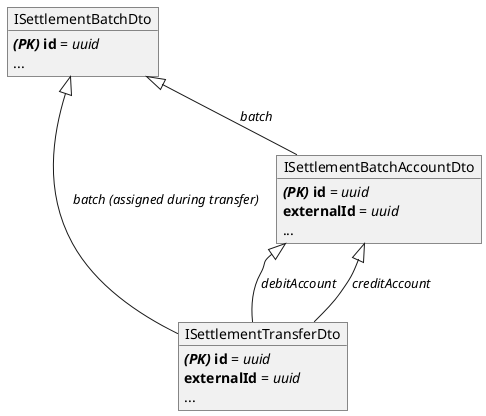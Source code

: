 @startuml

object ISettlementTransferDto
    ISettlementTransferDto : **//(PK)// id** = //uuid//
    ISettlementTransferDto : **externalId** = //uuid//
    ISettlementTransferDto : ...
object ISettlementBatchAccountDto
    ISettlementBatchAccountDto : **//(PK)// id** = //uuid//
    ISettlementBatchAccountDto : **externalId** = //uuid//
    ISettlementBatchAccountDto : ...
object ISettlementBatchDto
    ISettlementBatchDto : **//(PK)// id** = //uuid//
    ISettlementBatchDto : ...

ISettlementBatchAccountDto <|-- ISettlementTransferDto : //debitAccount//
ISettlementBatchAccountDto <|-- ISettlementTransferDto : //creditAccount//
ISettlementBatchDto <|-- ISettlementTransferDto : //batch (assigned during transfer)//
ISettlementBatchDto <|-- ISettlementBatchAccountDto : //batch//

@enduml
